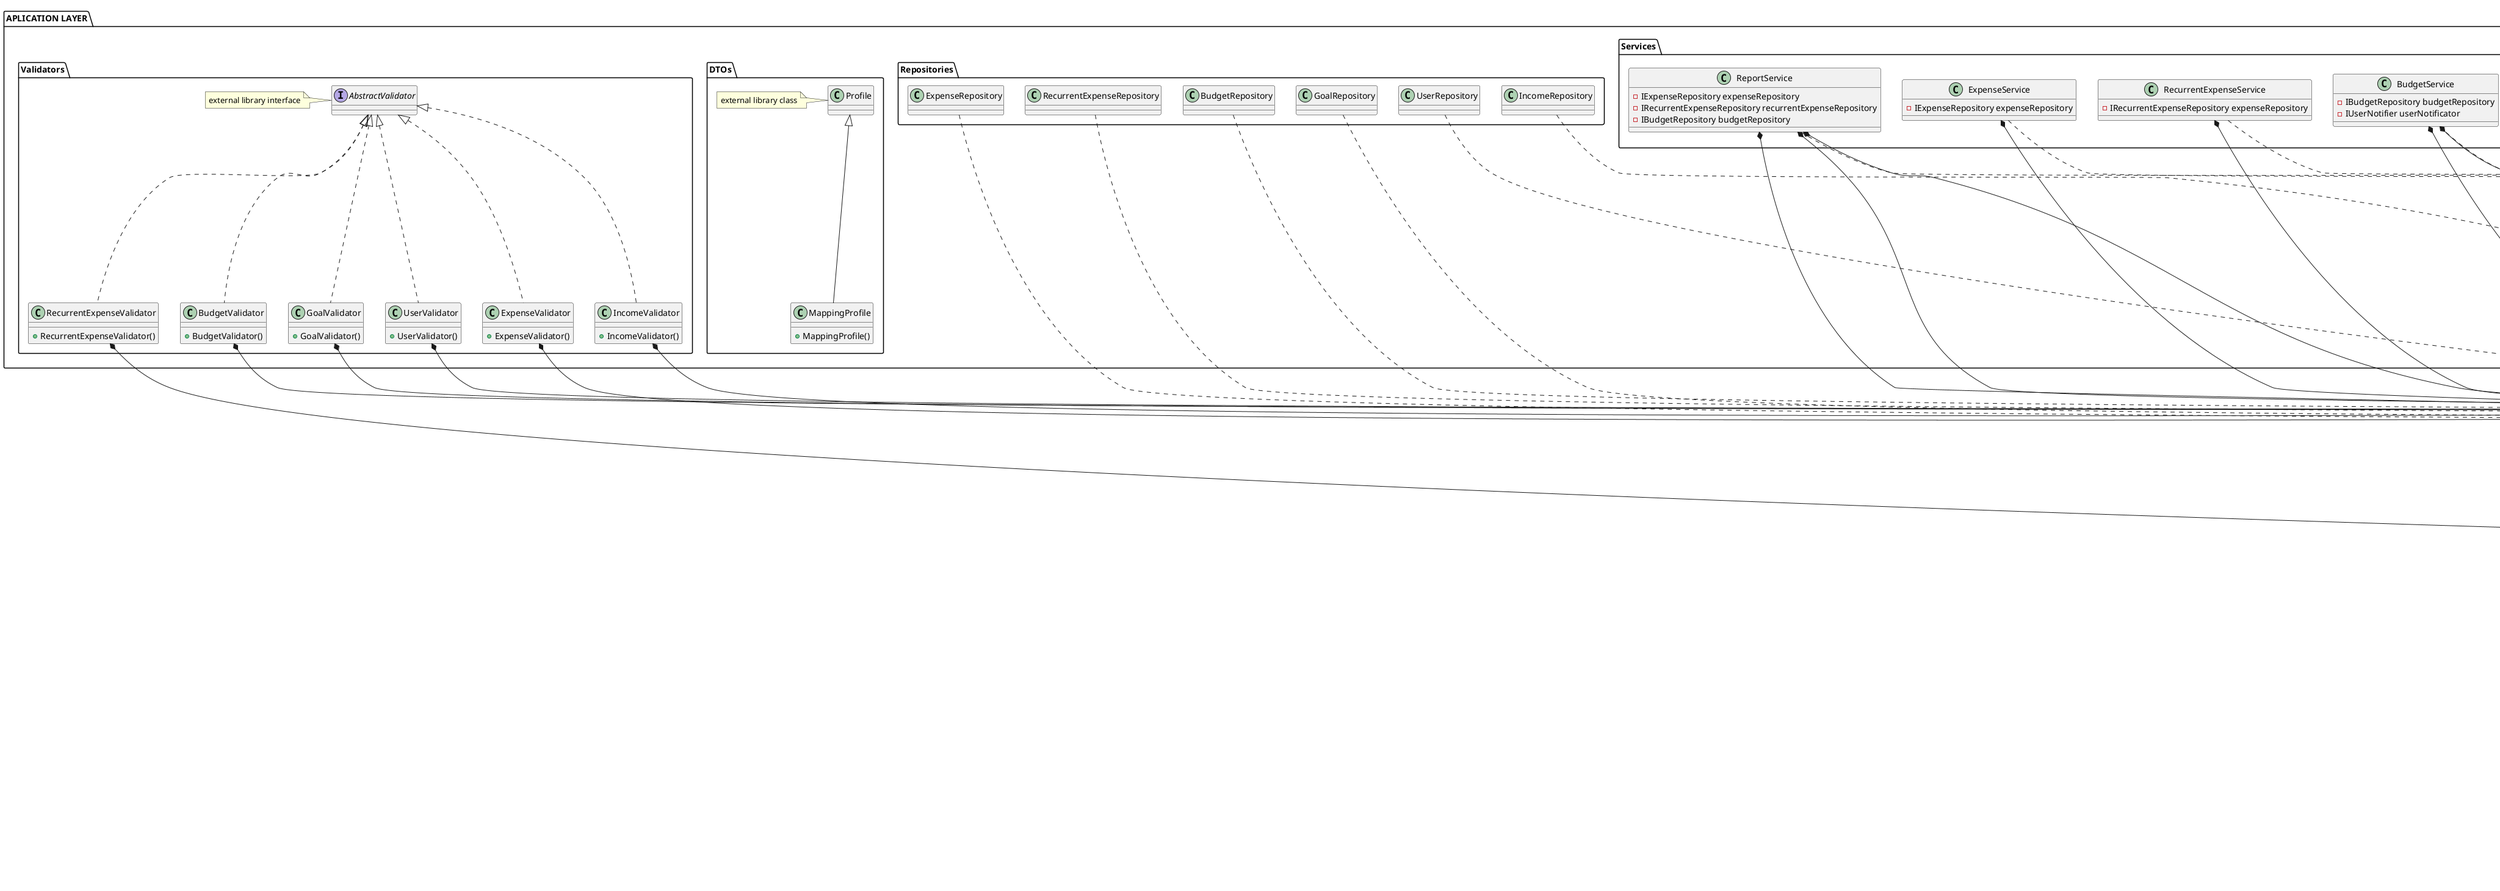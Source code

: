 @startuml ExpenseTracker - Group5

package "DOMAIN LAYER" {

    package "Entities" {
        interface EntityBase {
            +Guid Id
        }

        class User implements EntityBase {
            +string Name
            +string Email
            +string PasswordHash
            +DateTime CreatedAt
        }

        class Expense implements EntityBase {
            +Guid UserId
            +string Currency
            +decimal Amount
            +string Description
            +string Category
            +DateTime Date
            +DateTime CreatedAt
        }

        class RecurrentExpense extends Expense {
            +DateTime LastCalculation
        }

        class Income implements EntityBase {
            +Guid UserId
            +string Currency
            +decimal Amount
            +string Source
            +DateTime Date
            +DateTime CreatedAt
        }

        class Budget implements EntityBase {
            +Guid UserId
            +DateTime Month
            +string Currency
            +decimal Amount
            +decimal CurrentAmount
        }

        class Goal implements EntityBase {
            +Guid UserId
            +string Currency
            +decimal GoalAmount
            +DateTime Deadline
            +decimal CurrentAmount
            +DateTime CreatedAt
        }

    }

    package "DTOs" {

        package "User DTOs" {
            class CreateUserRequest {
                +string Name
                +string Email
                +string Password
            }

            class AuthResponse {
                +string Token
                +DateTime ExpiresAt
            }

            class UpdateUserRequest {
                +string Name
                +string Email
                +string Password
            }

            class UserResponse {
                +Guid Id
                +string Name
                +string Email
                +DateTime CreatedAt
            }
        }

        package "Expense DTOs" {
            class CreateExpenseRequest {
                +string Currency
                +decimal Amount
                +string Description
                +string Category
                +DateTime Date
            }

            class ExpenseResponse {
                +Guid Id
                +Guid UserId
                +string Currency
                +decimal Amount
                +string Description
                +string Category
                +DateTime Date
                +DateTime CreatedAt
            }

            class UpdateExpenseRequest {
                +string Currency
                +decimal Amount
                +string Description
                +string Category
                +DateTime Date
            }
        }

        package "Recurrent Expense DTOs" {
            class CreateRecurrentExpenseRequest {
                +string Currency
                +decimal Amount
                +string Description
                +string Category
                +DateTime Date
            }

            class UpdateRecurrentExpenseRequest {
                +string Currency
                +decimal Amount
                +string Description
                +string Category
                +DateTime Date
            }

            class RecurrentExpenseResponse {
                +Guid Id
                +Guid UserId
                +string Currency
                +decimal Amount
                +string Description
                +string Category
                +DateTime Date
                +DateTime CreatedAt
            }
        }

        package "Income DTOs" {
            class CreateIncomeRequest {
                +string Currency
                +decimal Amount
                +string Source
                +DateTime Date
            }

            class IncomeResponse {
                +Guid Id
                +Guid UserId
                +string Currency
                +decimal Amount
                +string Source
                +DateTime Date
                +DateTime CreatedAt
            }

            class UpdateIncomeRequest {
                +string Currency
                +decimal Amount
                +string Source
                +DateTime Date
            }
        }

        package "Budget DTOs" {
            class CreateBudgetRequest {
                +string Currency
                +decimal Amount
            }

            class UpdateBudgetRequest {
                +string Currency
                +decimal Amount
            }

            class BudgetResponse {
                +Guid Id
                +Guid UserId
                +string Currency
                +decimal Amount
                +decimal CurrentAmount
                +DateTime Month
            }
        }

        package "Goal DTOs" {
            class CreateGoalRequest {
                +decimal GoalAmount
                +DateTime Deadline
                +string Currency
            }

            class UpdateGoalRequest {
                +decimal GoalAmount
                +DateTime Deadline
                +string Currency
            }

            class GoalResponse {
                +Guid Id
                +Guid UserId
                +string Currency
                +decimal GoalAmount
                +decimal CurrentAmount
                +DateTime Deadline
                +DateTime CreatedAt
            }
        }

        package "Report DTOs" {
            class MonthlySummary {
                +decimal TotalIncome
                +decimal TotalExpenses
                +decimal RemainingBudget
                +string HighestSpendingCategory
                +string Currency
            }

            class ExpenseInsightsResponse {
                +decimal TotalExpenses
                +string HighestSpendingCategory
                +DateTime MostExpensiveMonth
                +string Currency
            }
        }
    }

    package "Repositories" {
        interface IRepository<T implements EntityBase> {
            +bool Save(T item)
            +bool Update(T item)
            +bool Delete(T item)
            +T GetById(Guid itemId)
            +List<T> GetAll()
        }

        interface IUserRepository extends IRepository<User> {
            +User GetByEmail(string email)
        }

        interface IExpenseRepository extends IRepository<Expense> {
            +List<Expense> GetUserExpenseByDateRange(Guid userId, DateTime startDate, DateTime endDate)
            +List<Expense> GetUserExpenseByCategory(Guid userId, string category)
        }

        interface IRecurrentExpenseRepository extends IRepository<RecurrentExpense> {
            +List<RecurrentExpense> GetUserRecurrentExpensesByMonth(Guid userId, DateTime month)
        }

        interface IIncomeRepository extends IRepository<Income> {
            +List<Income> GetUserIncomeBySource(Guid userId, string source)
        }

        interface IBudgetRepository extends IRepository<Budget> {
            +Budget GetUserBudgetByMonth(Guid userId, DateTime month)
        }

        interface IGoalRepository extends IRepository<Goal> {
            +List<Goal> GetActiveUserGoals(Guid userId)
        }
    }

    package "Utils" {
        class IEncryptor {
            + Encrypt(string text)
            + Decrypt(string text)
        }

        interface ITokenHandler {
            +string GenerateToken(User user)
        }

        interface IUserNotifier {
            +void NotifyUser(User user, string message)
        }
    }

    package "Services" {
        interface IAuthenticationService {
            +void Register(string name, string email, string password)
            +string Login(string email, string password)
        }

        interface IUserManagementService {
            +void ResetPassword(string email, string newPassword)
            +void EditProfile(Guid userId, string newName, string newEmail, string newPassword)
        }

        interface IExpenseService {
            +void AddUserExpense(Expense expense)
            +void UpdateUserExpense(Expense expense)
            +void DeleteUserExpense(Guid userId, Guid expenseId)
            +Expense GetUserExpenseById(Guid userId, Guid expenseId)
            +List<Expense> GetUserExpensesByCategory(Guid userId, string category)
            +List<Expense> GetUserExpensesByDateRange(Guid userId, DateTime start, DateTime end)
        }

        interface IRecurrentExpenseService {
            +void AddUserRecurrentExpense(RecurrentExpense expense)
            +void UpdateUserRecurrentExpense(RecurrentExpense expense)
            +void DeleteUserRecurrentExpense(Guid userId, Guid expenseId)
            +void CalculateUserRecurrentExpenseMonthly(Guid userId)
        }

        interface IIncomeService {
            +void AddUserIncome(Income income)
            +void UpdateUserIncome(Income income)
            +void DeleteUserIncome(Guid userId, Guid incomeId)
            +Income GetUserIncomeById(Guid userId, Guid incomeId)
            +List<Income> GetUserIncomesBySource(Guid userId, string source)
        }

        interface IBudgetService {
            +void AddUserBudget(Budget budget)
            +void UpdateUserBudget(Budget budget)
            +void DeleteCurrentUserBudget(Guid userId, Guid budgetId)
            +Budget GetCurrentUserBudget(Guid userId)
            +Budget GetUserBudgetByMonth(Guid userId, DateTime month)
        }

        interface IGoalService {
            +void AddUserGoal(Goal goal)
            +void UpdateUserGoal(Goal goal)
            +void DeleteUserGoal(Guid userId, Guid goalId)
            +void GetActiveUserGoals(Guid userId)
        }

        interface IReportService {
            +MonthlySummaryResponse GetUserMonthlySummary(Guid userId)
            +ExpenseInsightsResponse GetUserExpenseInsightsResponse(Guid userId)
        }
    }

}

package "APLICATION LAYER" {
    package "DTOs" {
        class Profile
        note left: external library class

        class MappingProfile extends Profile {
            +MappingProfile()
        }
    }

    package "Validators" {
        interface AbstractValidator
        note left: external library interface

        class UserValidator implements AbstractValidator<User> {
            +UserValidator()
        }

        class ExpenseValidator implements AbstractValidator<Expense> {
            +ExpenseValidator()
        }

        class RecurrentExpenseValidator implements AbstractValidator<RecurrentExpense> {
            +RecurrentExpenseValidator()
        }

        class IncomeValidator implements AbstractValidator<Income> {
            +IncomeValidator()
        }

        class BudgetValidator implements AbstractValidator<Budget> {
            +BudgetValidator()
        }

        class GoalValidator implements AbstractValidator<Goal> {
            +GoalValidator()
        }

        UserValidator *-- User
        ExpenseValidator *-- Expense
        RecurrentExpenseValidator *-- RecurrentExpense
        IncomeValidator *-- Income
        BudgetValidator *-- Budget
        GoalValidator *-- Goal
    }

    package "Repositories" {
        class UserRepository {
        }

        class ExpenseRepository {
        }

        class RecurrentExpenseRepository {
        }

        class IncomeRepository {
        }

        class BudgetRepository {
        }

        class GoalRepository {
        }

        UserRepository ..|> IUserRepository
        ExpenseRepository ..|> IExpenseRepository
        RecurrentExpenseRepository ..|> IRecurrentExpenseRepository
        IncomeRepository ..|> IIncomeRepository
        BudgetRepository ..|> IBudgetRepository
        GoalRepository ..|> IGoalRepository
    }

    package "Utils" {
        class Encryptor {
        }

        class TokenHandler {
        }

        class EmailNotificator {
            +void NotifyUser(User user, string message)
        }

        EmailNotificator ..|> IUserNotifier
        TokenHandler ..|> ITokenHandler
        Encryptor ..|> IEncryptor
    }

    package "Services" {
        class AuthenticationService {
            -IUserRepository userRepository
            -ITokenHandler tokenHandler
            -IEncryptor encryptor
        }

        AuthenticationService ..|> IAuthenticationService
        AuthenticationService *-- IUserRepository
        AuthenticationService *-- ITokenHandler
        AuthenticationService *-- IEncryptor

        class UserManagementService {
            -IUserRepository userRepository
            -ITokenHandler tokenHandler
            -IEncryptor encryptor
            -IUserNotifier userNotifier
        }

        UserManagementService ..|> IUserManagementService
        UserManagementService *-- IUserRepository
        UserManagementService *-- ITokenHandler
        UserManagementService *-- IEncryptor
        UserManagementService *-- IUserNotifier

        class ExpenseService {
            -IExpenseRepository expenseRepository
        }

        ExpenseService ..|> IExpenseService
        ExpenseService *-- IExpenseRepository

        class RecurrentExpenseService {
            -IRecurrentExpenseRepository expenseRepository
        }

        RecurrentExpenseService ..|> IRecurrentExpenseService
        RecurrentExpenseService *-- IRecurrentExpenseRepository

        class IncomeService {
            -IIncomeRepository incomeRepository
        }

        IncomeService ..|> IIncomeService
        IncomeService *-- IIncomeRepository

        class BudgetService {
            -IBudgetRepository budgetRepository
            -IUserNotifier userNotificator
        }

        BudgetService ..|> IBudgetService
        BudgetService *-- IBudgetRepository
        BudgetService *-- IUserNotifier

        class GoalService {
            -IGoalRepository goalRepository
            -IUserNotifier userNotificator
        }

        GoalService ..|> IGoalService
        GoalService *-- IGoalRepository
        GoalService *-- IUserNotifier

        class ReportService {
            -IExpenseRepository expenseRepository
            -IRecurrentExpenseRepository recurrentExpenseRepository
            -IBudgetRepository budgetRepository
        }

        ReportService ..|> IReportService
        ReportService *-- IExpenseRepository
        ReportService *-- IRecurrentExpenseRepository
        ReportService *-- IBudgetRepository
    }
}

package "PRESENTATION LAYER" {

    interface IMapper
    note left: external library interface

    class AuthenticationController {
        -IAuthenticationService authService
        -IMapper<CreateUserRequest, User> userMapperFromRequest

        +void Register(CreateUserRequest dto)
        +AuthResponse Login(string email, string password)
    }

    AuthenticationController *-- IAuthenticationService
    AuthenticationController *-- IMapper

    class UserController {
        -IUserManagementService userService
        -IMapper<UpdateUserRequest, User> userMapperFromUpdateRequest
        -IMapper<User, UserResponse> userMapperToResponse

        +void UpdateProfile(UpdateUserRequest dto)
        +void ResetPassword(string email, string newPassword)
    }

    UserController *-- IUserManagementService
    UserController *-- IMapper

    class ExpenseController {
        -IExpenseService expenseService
        -IMapper<CreateExpenseRequest, Expense> expenseMapperFromCreateRequest
        -IMapper<UpdateExpenseRequest, Expense> expenseMapperFromUpdateRequest
        -IMapper<Expense, ExpenseResponse> expenseMapperToResponse

        +void AddExpense(CreateExpenseRequest dto)
        +void UpdateExpense(UpdateExpenseRequest dto)
        +void DeleteExpense(Guid expenseId)
        +ExpenseResponse GetExpenseById(Guid expenseId)
        +List<ExpenseResponse> GetExpensesByCategory(string category)
        +List<ExpenseResponse> GetExpensesByDateRange(DateTime start, DateTime end)
    }

    ExpenseController *-- IExpenseService
    ExpenseController *-- IMapper

    class RecurrentExpenseController {
        -IRecurrentExpenseService recurrentExpenseService
        -IMapper<CreateRecurrentExpenseRequest, RecurrentExpense> recurrentExpenseMapperFromCreateRequest
        -IMapper<UpdateRecurrentExpenseRequest, RecurrentExpense> recurrentExpenseMapperFromUpdateRequest
        -IMapper<RecurrentExpense, RecurrentExpenseResponse> recurrentExpenseMapperToResponse

        +void AddRecurrentExpense(CreateRecurrentExpenseRequest dto)
        +void UpdateRecurrentExpense(UpdateRecurrentExpenseRequest dto)
        +void DeleteRecurrentExpense(Guid expenseId)
        +void CalculateRecurrentExpenses()
    }

    RecurrentExpenseController *-- IRecurrentExpenseService
    RecurrentExpenseController *-- IMapper

    class IncomeController {
        -IIncomeService incomeService
        -IMapper<CreateIncomeRequest, Income> incomeMapperFromCreateRequest
        -IMapper<UpdateIncomeRequest, Income> incomeMapperFromUpdateRequest
        -IMapper<Income, IncomeResponse> incomeMapperToResponse

        +void AddIncome(CreateIncomeRequest dto)
        +void UpdateIncome(UpdateIncomeRequest dto)
        +void DeleteIncome(Guid incomeId)
        +IncomeResponse GetIncomeById(Guid incomeId)
        +List<IncomeResponse> GetIncomesBySource(string source)
    }

    IncomeController *-- IIncomeService
    IncomeController *-- IMapper

    class BudgetController {
        -IBudgetService budgetService
        -IMapper<CreateBudgetRequest, Budget> budgetMapperFromCreateRequest
        -IMapper<UpdateBudgetRequest, Budget> budgetMapperFromUpdateRequest
        -IMapper<Budget, BudgetResponse> budgetMapperToResponse

        +void AddBudget(CreateBudgetRequest dto)
        +void UpdateBudget(UpdateBudgetRequest dto)
        +void DeleteBudget(Guid budgetId)
        +BudgetResponse GetCurrentBudget()
        +BudgetResponse GetBudgetByMonth(DateTime month)
    }

    BudgetController *-- IBudgetService
    BudgetController *-- IMapper

    class GoalController {
        -IGoalService goalService
        -IMapper<CreateGoalRequest, Goal> goalMapperFromCreateRequest
        -IMapper<UpdateGoalRequest, Goal> goalMapperFromUpdateRequest
        -IMapper<Goal, GoalResponse> goalMapperToResponse

        +void AddGoal(CreateGoalRequest dto)
        +void UpdateGoal(UpdateGoalRequest dto)
        +void DeleteGoal()
        +List<GoalResponse> GetActiveGoals()
    }

    GoalController *-- IGoalService
    GoalController *-- IMapper

    class ReportController {
        -IReportService reportService
        +MonthlySummary GetMonthlySummary()
        +ExpenseInsightsResponse GetExpenseInsights()
    }

    ReportController *-- IReportService
}


@enduml
